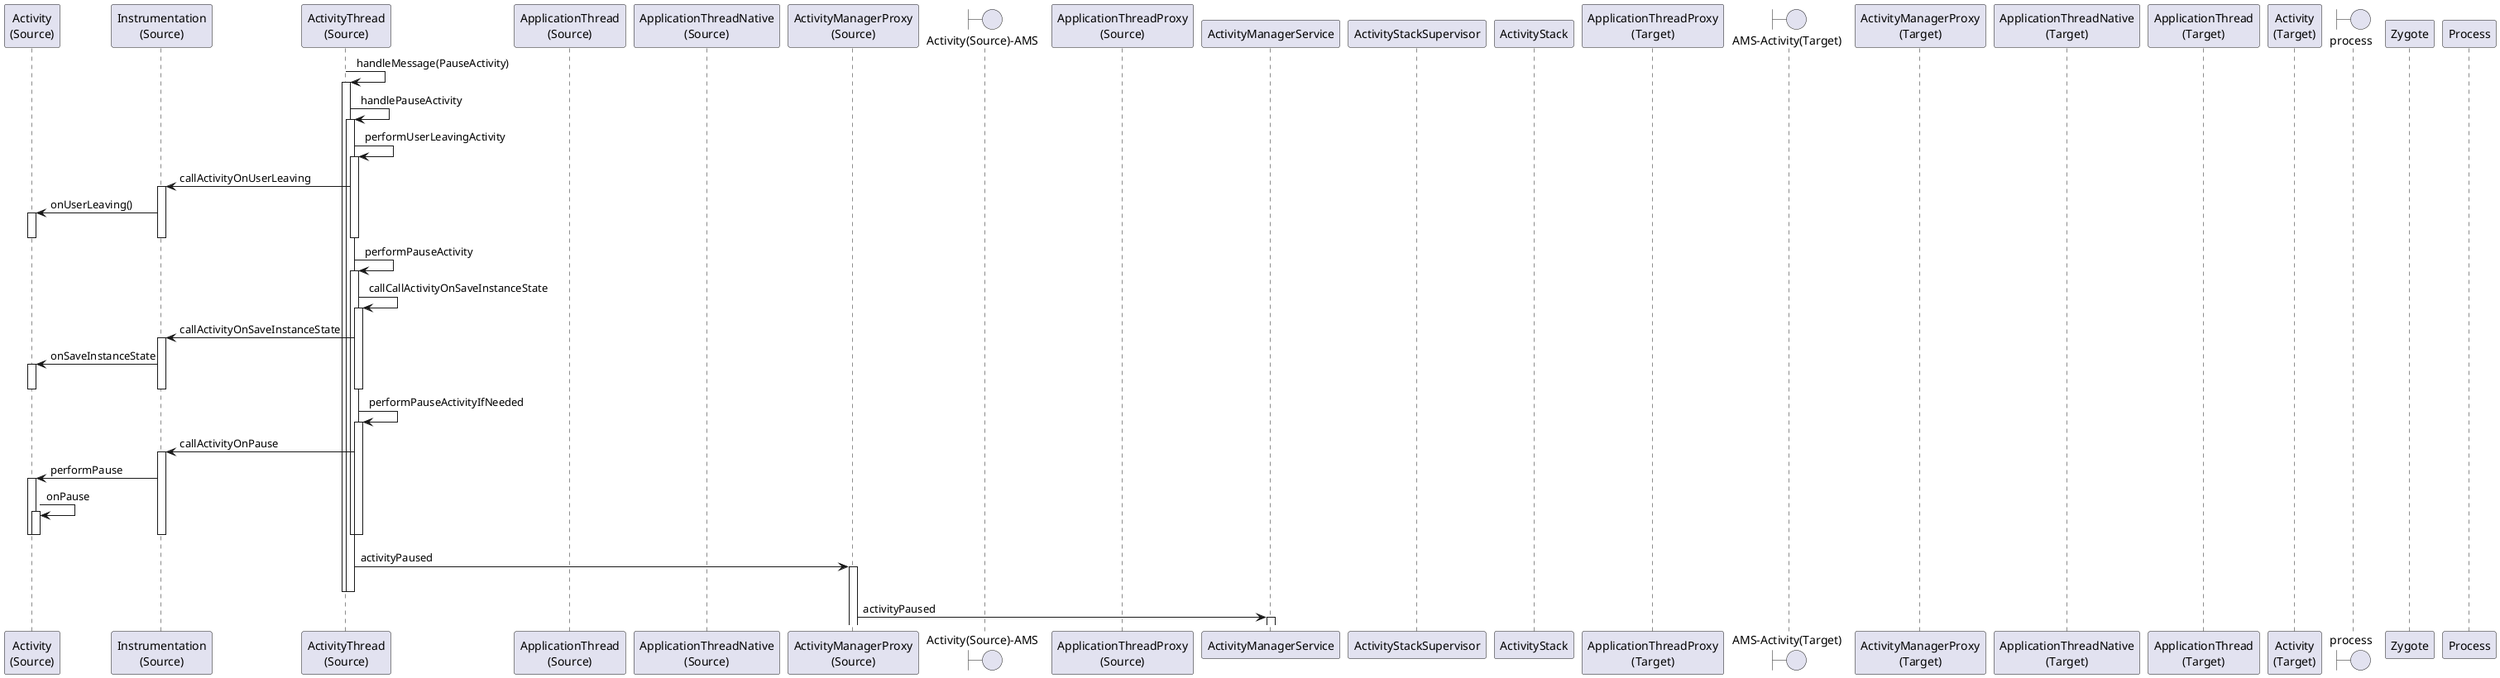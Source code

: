 @startuml
participant "Activity\n(Source)" as a
participant "Instrumentation\n(Source)" as inst1
participant "ActivityThread\n(Source)" as at1
participant "ApplicationThread\n(Source)" as apt1
participant "ApplicationThreadNative\n(Source)" as atn1
participant "ActivityManagerProxy\n(Source)" as amp1
boundary "Activity(Source)-AMS"
participant "ApplicationThreadProxy\n(Source)" as atp1
participant ActivityManagerService as ams
participant ActivityStackSupervisor as ass
participant ActivityStack as as
participant "ApplicationThreadProxy\n(Target)" as atp2
boundary "AMS-Activity(Target)"
participant "ActivityManagerProxy\n(Target)" as amp2
participant "ApplicationThreadNative\n(Target)" as atn2
participant "ApplicationThread\n(Target)" as apt2
participant "ActivityThread\n(Target)" as apt2
participant "Activity\n(Target)" as b
boundary process
participant Zygote as zygote
participant Process as proc

at1->at1: handleMessage(PauseActivity)
activate at1
at1->at1: handlePauseActivity
activate at1
at1->at1:performUserLeavingActivity
activate at1
at1->inst1: callActivityOnUserLeaving
activate inst1
inst1->a:onUserLeaving()
activate a
deactivate a
deactivate inst1
deactivate at1
at1->at1: performPauseActivity
activate at1
at1->at1: callCallActivityOnSaveInstanceState
activate at1
at1->inst1:callActivityOnSaveInstanceState
activate inst1
inst1->a : onSaveInstanceState
activate a
deactivate a
deactivate inst1
deactivate at1
at1->at1:performPauseActivityIfNeeded
activate at1
at1->inst1:callActivityOnPause
activate inst1
inst1->a : performPause
activate a
a->a:onPause
activate a
deactivate a
deactivate a
deactivate inst1
deactivate at1
deactivate at1
at1->amp1: activityPaused
activate amp1
deactivate at1
deactivate at1
amp1->ams: activityPaused
activate ams



@enduml